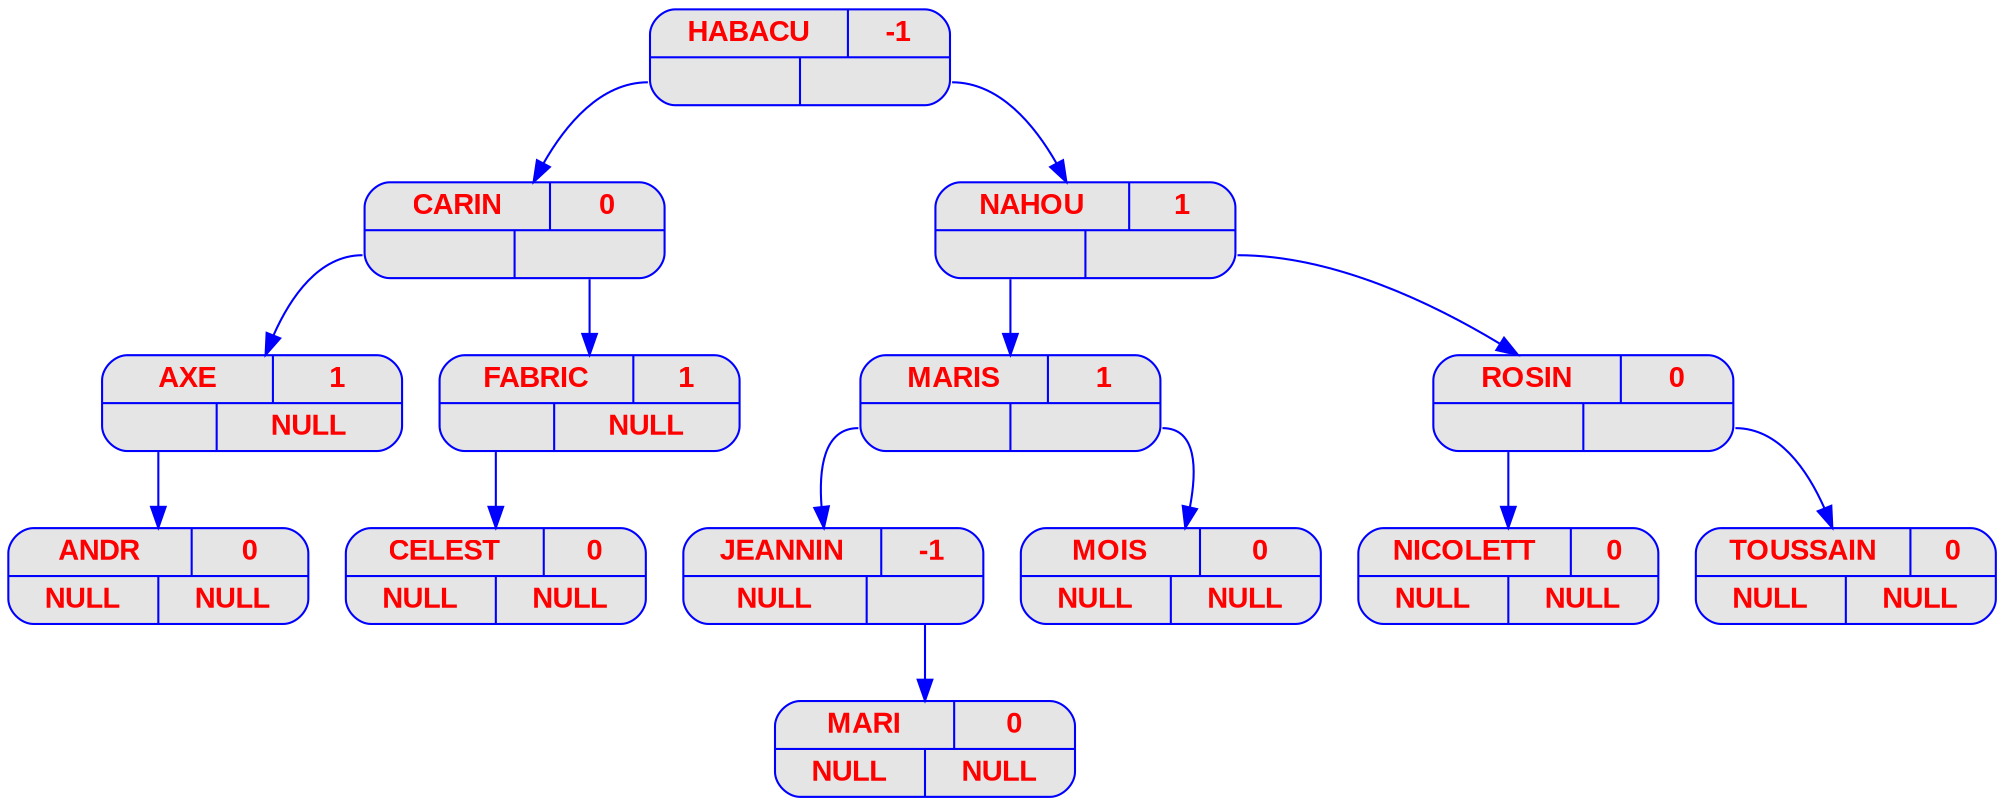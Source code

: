 digraph prenoms {
	node [
		fontname  = "Arial bold" 
		fontsize  = "14"
		fontcolor = "red"
		style     = "rounded, filled"
		shape     = "record"
		fillcolor = "grey90"
		color     = "blue"
		width     = "2"
	]

	edge [
		color     = "blue"
	]

	HABACU [label = "{{<c> HABACU | <b> -1} | { <g> | <d>}}"];
	HABACU:g -> CARIN;
	CARIN [label = "{{<c> CARIN | <b> 0} | { <g> | <d>}}"];
	CARIN:g -> AXE;
	AXE [label = "{{<c> AXE | <b> 1} | { <g> | <d>}}"];
	AXE [label = "{{<c> AXE | <b> 1} | { <g> | <d> NULL}}"];
	AXE:g -> ANDR;
	ANDR [label = "{{<c> ANDR | <b> 0} | { <g> | <d>}}"];
	ANDR [label = "{{<c> ANDR | <b> 0} | { <g> NULL | <d> NULL}}"];
	CARIN:d -> FABRIC;
	FABRIC [label = "{{<c> FABRIC | <b> 1} | { <g> | <d>}}"];
	FABRIC [label = "{{<c> FABRIC | <b> 1} | { <g> | <d> NULL}}"];
	FABRIC:g -> CELEST;
	CELEST [label = "{{<c> CELEST | <b> 0} | { <g> | <d>}}"];
	CELEST [label = "{{<c> CELEST | <b> 0} | { <g> NULL | <d> NULL}}"];
	HABACU:d -> NAHOU;
	NAHOU [label = "{{<c> NAHOU | <b> 1} | { <g> | <d>}}"];
	NAHOU:g -> MARIS;
	MARIS [label = "{{<c> MARIS | <b> 1} | { <g> | <d>}}"];
	MARIS:g -> JEANNIN;
	JEANNIN [label = "{{<c> JEANNIN | <b> -1} | { <g> | <d>}}"];
	JEANNIN [label = "{{<c> JEANNIN | <b> -1} | { <g> NULL | <d> }}"];
	JEANNIN:d -> MARI;
	MARI [label = "{{<c> MARI | <b> 0} | { <g> | <d>}}"];
	MARI [label = "{{<c> MARI | <b> 0} | { <g> NULL | <d> NULL}}"];
	MARIS:d -> MOIS;
	MOIS [label = "{{<c> MOIS | <b> 0} | { <g> | <d>}}"];
	MOIS [label = "{{<c> MOIS | <b> 0} | { <g> NULL | <d> NULL}}"];
	NAHOU:d -> ROSIN;
	ROSIN [label = "{{<c> ROSIN | <b> 0} | { <g> | <d>}}"];
	ROSIN:g -> NICOLETT;
	NICOLETT [label = "{{<c> NICOLETT | <b> 0} | { <g> | <d>}}"];
	NICOLETT [label = "{{<c> NICOLETT | <b> 0} | { <g> NULL | <d> NULL}}"];
	ROSIN:d -> TOUSSAIN;
	TOUSSAIN [label = "{{<c> TOUSSAIN | <b> 0} | { <g> | <d>}}"];
	TOUSSAIN [label = "{{<c> TOUSSAIN | <b> 0} | { <g> NULL | <d> NULL}}"];
}
